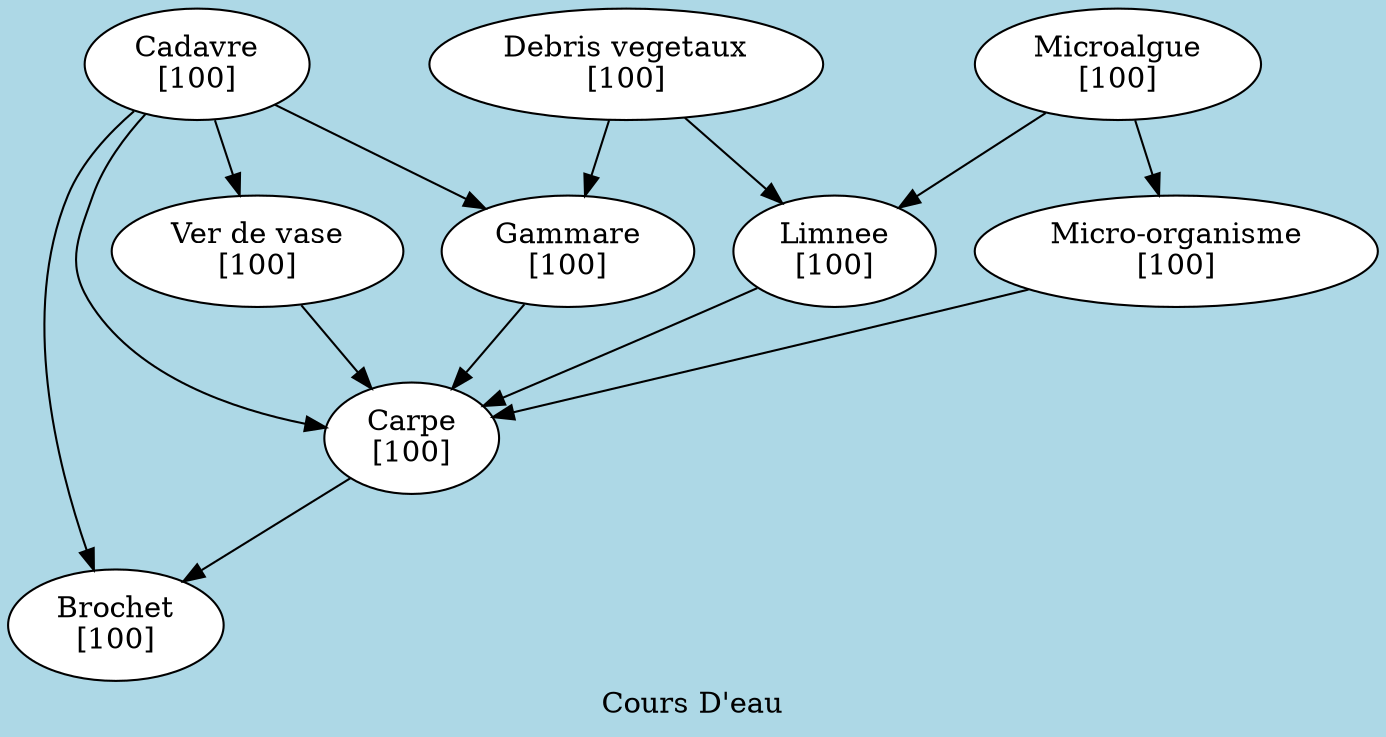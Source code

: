 digraph multigraphe {
    rankdir=TB; // du haut vers le bas
    compound=true;
    newrank=true;

    label = "Cours D'eau"
    bgcolor = "lightblue";
    node [shape=ellipse, style=filled, fillcolor=white];

    "Limnee" [label="Limnee\n[100]"]
    "Debris vegetaux" [label="Debris vegetaux\n[100]"]
    "Gammare" [label="Gammare\n[100]"]
    "Micro-organisme" [label="Micro-organisme\n[100]"]
    "Microalgue" [label="Microalgue\n[100]"]
    "Ver de vase" [label="Ver de vase\n[100]"]
    "Cadavre" [label="Cadavre\n[100]"]
    "Carpe" [label="Carpe\n[100]"]
    "Brochet" [label="Brochet\n[100]"]

    "Debris vegetaux" ->"Limnee"
    "Debris vegetaux"->"Gammare"

     "Microalgue"->"Micro-organisme"
     "Microalgue" ->"Limnee"

     "Cadavre" ->"Ver de vase"
    "Cadavre" ->"Gammare"
     "Cadavre"->"Carpe"
     "Cadavre"->"Brochet"
     "Ver de vase"->"Carpe"
    "Micro-organisme"-> "Carpe"
    "Limnee"->"Carpe"
    "Gammare"->"Carpe"

    "Carpe"->"Brochet"

    {rank=same; "Debris vegetaux"}
    {rank=same; "Microalgue"}
    {rank=same; "Cadavre"}
    {rank=same; "Ver de vase"}
    {rank=same; "Micro-organisme"}
    {rank=same; "Limnee"}
    {rank=same; "Gammare"}
    {rank=same; "Brochet"}
}